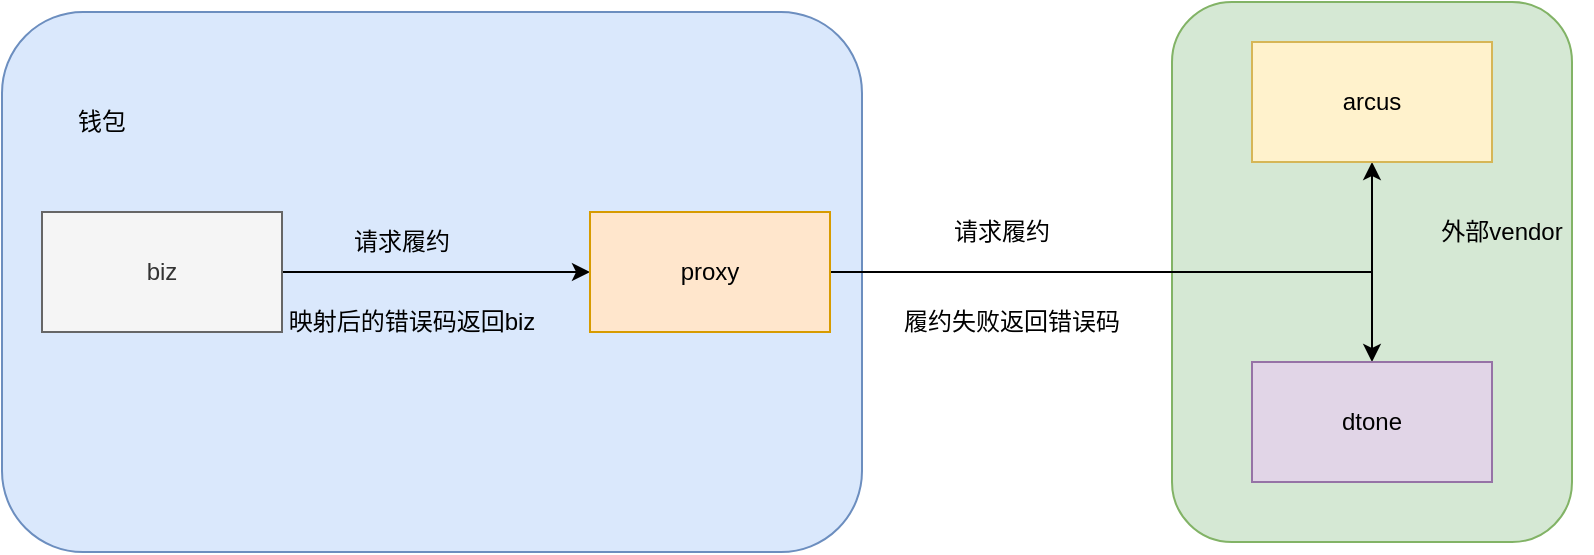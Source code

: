 <mxfile version="21.3.7" type="github">
  <diagram name="第 1 页" id="MQ6S0BElYBGsIQ4X_KJp">
    <mxGraphModel dx="1306" dy="836" grid="1" gridSize="10" guides="1" tooltips="1" connect="1" arrows="1" fold="1" page="1" pageScale="1" pageWidth="827" pageHeight="1169" math="0" shadow="0">
      <root>
        <mxCell id="0" />
        <mxCell id="1" parent="0" />
        <mxCell id="iSWSDquWVzybaqCLP1rn-10" value="" style="rounded=1;whiteSpace=wrap;html=1;fillColor=#d5e8d4;strokeColor=#82b366;" vertex="1" parent="1">
          <mxGeometry x="635" y="225" width="200" height="270" as="geometry" />
        </mxCell>
        <mxCell id="iSWSDquWVzybaqCLP1rn-8" value="" style="rounded=1;whiteSpace=wrap;html=1;fillColor=#dae8fc;strokeColor=#6c8ebf;" vertex="1" parent="1">
          <mxGeometry x="50" y="230" width="430" height="270" as="geometry" />
        </mxCell>
        <mxCell id="iSWSDquWVzybaqCLP1rn-3" value="" style="edgeStyle=orthogonalEdgeStyle;rounded=0;orthogonalLoop=1;jettySize=auto;html=1;" edge="1" parent="1" source="iSWSDquWVzybaqCLP1rn-1" target="iSWSDquWVzybaqCLP1rn-2">
          <mxGeometry relative="1" as="geometry" />
        </mxCell>
        <mxCell id="iSWSDquWVzybaqCLP1rn-1" value="biz" style="rounded=0;whiteSpace=wrap;html=1;fillColor=#f5f5f5;fontColor=#333333;strokeColor=#666666;" vertex="1" parent="1">
          <mxGeometry x="70" y="330" width="120" height="60" as="geometry" />
        </mxCell>
        <mxCell id="iSWSDquWVzybaqCLP1rn-7" value="" style="edgeStyle=orthogonalEdgeStyle;rounded=0;orthogonalLoop=1;jettySize=auto;html=1;exitX=1;exitY=0.5;exitDx=0;exitDy=0;" edge="1" parent="1" source="iSWSDquWVzybaqCLP1rn-2" target="iSWSDquWVzybaqCLP1rn-6">
          <mxGeometry relative="1" as="geometry">
            <mxPoint x="470" y="355" as="sourcePoint" />
          </mxGeometry>
        </mxCell>
        <mxCell id="iSWSDquWVzybaqCLP1rn-17" style="edgeStyle=orthogonalEdgeStyle;rounded=0;orthogonalLoop=1;jettySize=auto;html=1;" edge="1" parent="1" source="iSWSDquWVzybaqCLP1rn-2" target="iSWSDquWVzybaqCLP1rn-4">
          <mxGeometry relative="1" as="geometry" />
        </mxCell>
        <mxCell id="iSWSDquWVzybaqCLP1rn-2" value="proxy" style="whiteSpace=wrap;html=1;rounded=0;fillColor=#ffe6cc;strokeColor=#d79b00;" vertex="1" parent="1">
          <mxGeometry x="344" y="330" width="120" height="60" as="geometry" />
        </mxCell>
        <mxCell id="iSWSDquWVzybaqCLP1rn-4" value="arcus" style="whiteSpace=wrap;html=1;rounded=0;fillColor=#fff2cc;strokeColor=#d6b656;" vertex="1" parent="1">
          <mxGeometry x="675" y="245" width="120" height="60" as="geometry" />
        </mxCell>
        <mxCell id="iSWSDquWVzybaqCLP1rn-6" value="dtone" style="whiteSpace=wrap;html=1;rounded=0;fillColor=#e1d5e7;strokeColor=#9673a6;" vertex="1" parent="1">
          <mxGeometry x="675" y="405" width="120" height="60" as="geometry" />
        </mxCell>
        <mxCell id="iSWSDquWVzybaqCLP1rn-9" value="钱包" style="text;html=1;strokeColor=none;fillColor=none;align=center;verticalAlign=middle;whiteSpace=wrap;rounded=0;" vertex="1" parent="1">
          <mxGeometry x="70" y="270" width="60" height="30" as="geometry" />
        </mxCell>
        <mxCell id="iSWSDquWVzybaqCLP1rn-11" value="外部vendor" style="text;html=1;strokeColor=none;fillColor=none;align=center;verticalAlign=middle;whiteSpace=wrap;rounded=0;" vertex="1" parent="1">
          <mxGeometry x="755" y="325" width="90" height="30" as="geometry" />
        </mxCell>
        <mxCell id="iSWSDquWVzybaqCLP1rn-12" value="请求履约" style="text;html=1;strokeColor=none;fillColor=none;align=center;verticalAlign=middle;whiteSpace=wrap;rounded=0;" vertex="1" parent="1">
          <mxGeometry x="220" y="330" width="60" height="30" as="geometry" />
        </mxCell>
        <mxCell id="iSWSDquWVzybaqCLP1rn-13" value="请求履约" style="text;html=1;strokeColor=none;fillColor=none;align=center;verticalAlign=middle;whiteSpace=wrap;rounded=0;" vertex="1" parent="1">
          <mxGeometry x="520" y="325" width="60" height="30" as="geometry" />
        </mxCell>
        <mxCell id="iSWSDquWVzybaqCLP1rn-14" value="履约失败返回错误码" style="text;html=1;strokeColor=none;fillColor=none;align=center;verticalAlign=middle;whiteSpace=wrap;rounded=0;" vertex="1" parent="1">
          <mxGeometry x="500" y="370" width="110" height="30" as="geometry" />
        </mxCell>
        <mxCell id="iSWSDquWVzybaqCLP1rn-15" value="映射后的错误码返回biz" style="text;html=1;strokeColor=none;fillColor=none;align=center;verticalAlign=middle;whiteSpace=wrap;rounded=0;" vertex="1" parent="1">
          <mxGeometry x="190" y="370" width="130" height="30" as="geometry" />
        </mxCell>
      </root>
    </mxGraphModel>
  </diagram>
</mxfile>
